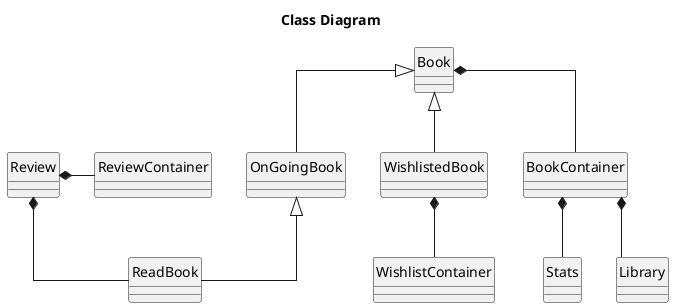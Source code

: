 @startuml
'https://plantuml.com/class-diagram

hide circle
skinparam linetype ortho
title Class Diagram

class Book
class WishlistedBook
class OnGoingBook
class ReadBook
class BookContainer
class Review
class Stats
class WishlistContainer
class ReviewContainer

class Library

Book <|-- WishlistedBook
Book <|-- OnGoingBook
Book *-- BookContainer
WishlistedBook *-- WishlistContainer
OnGoingBook <|-- ReadBook
Review *-- ReadBook
BookContainer *-- Stats
BookContainer *-- Library
Review *- ReviewContainer
@enduml